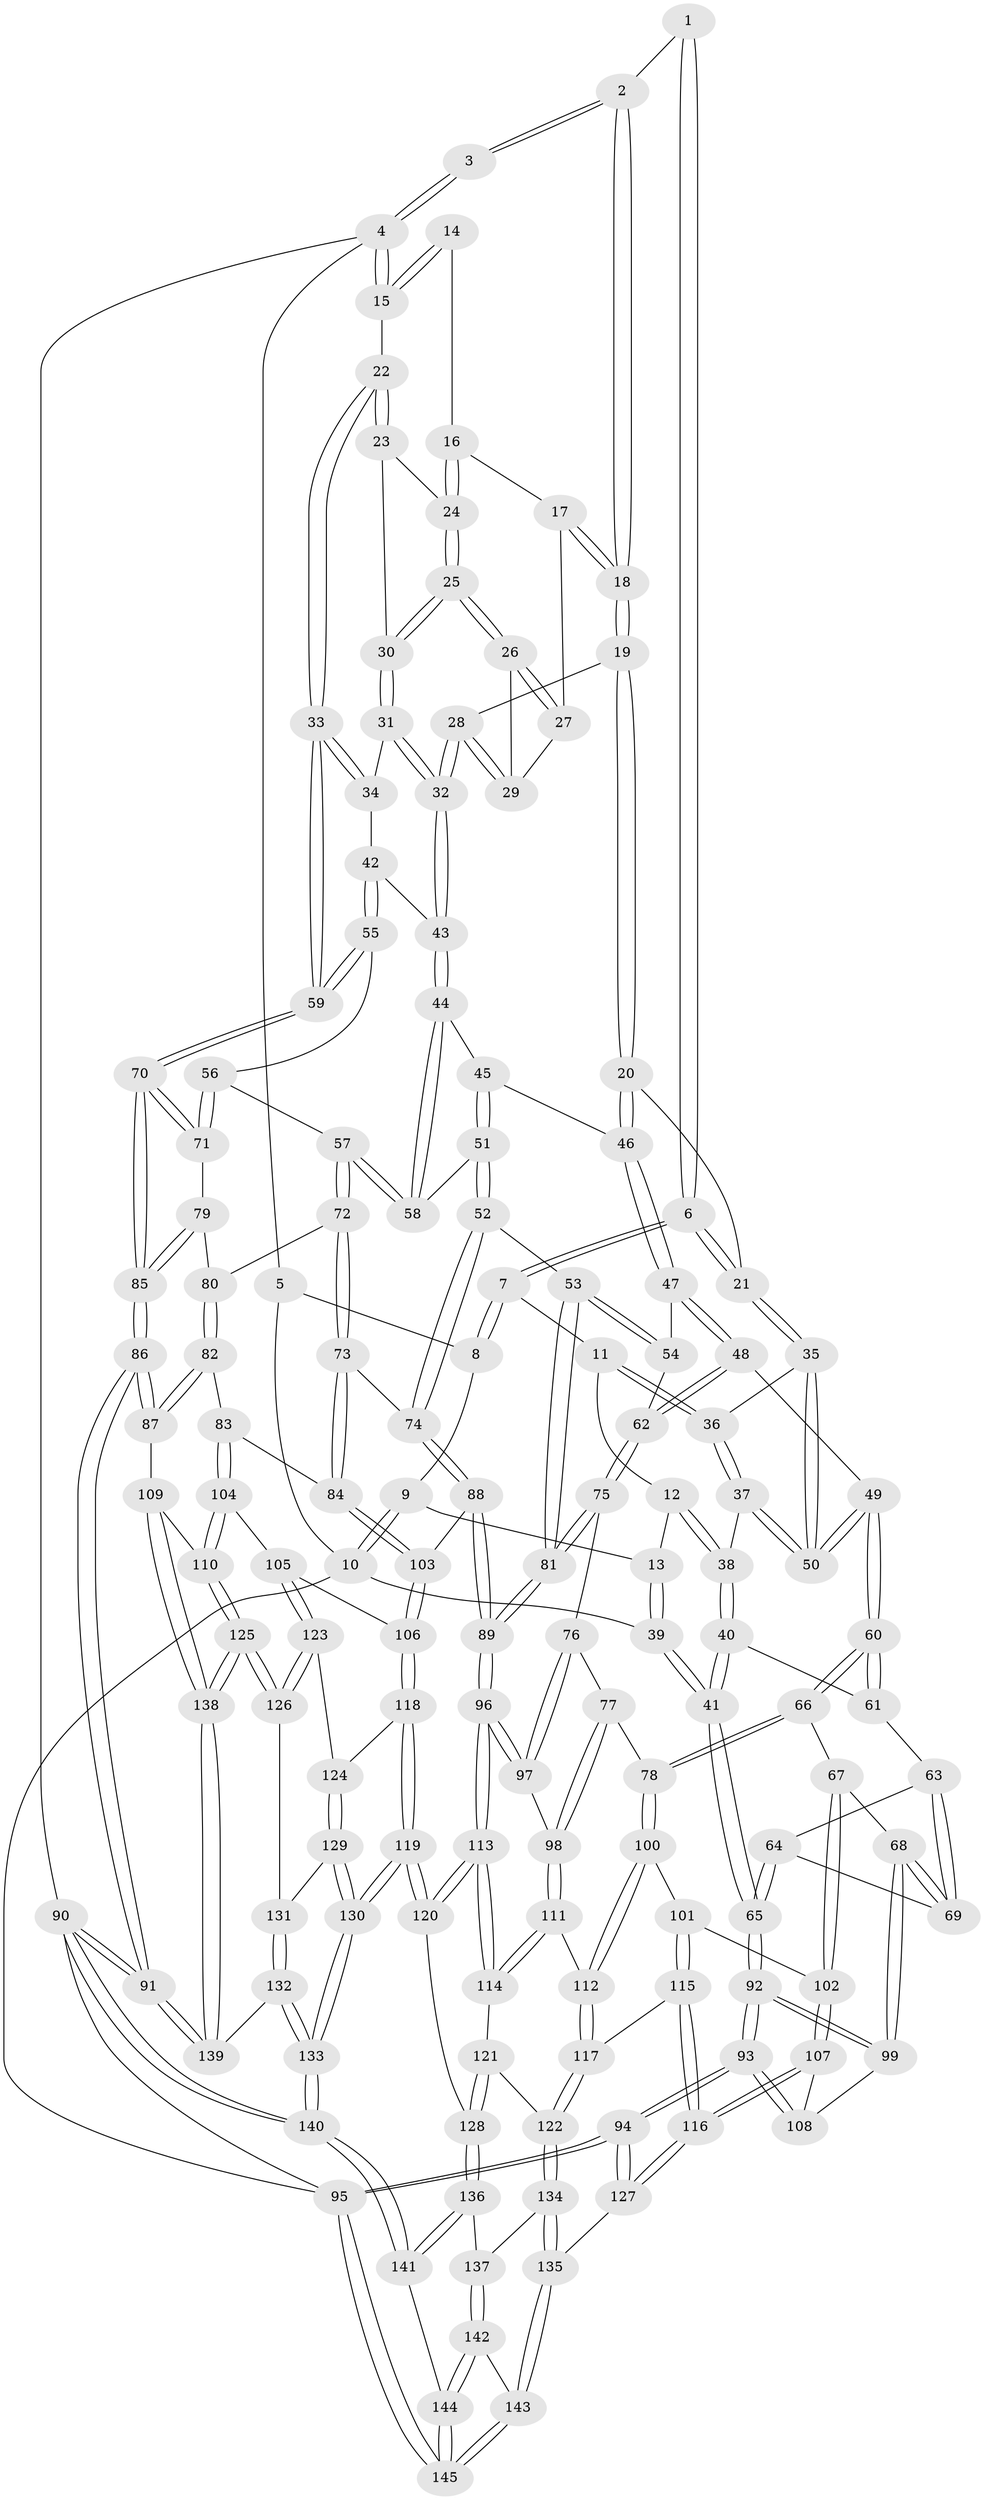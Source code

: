 // Generated by graph-tools (version 1.1) at 2025/16/03/09/25 04:16:59]
// undirected, 145 vertices, 359 edges
graph export_dot {
graph [start="1"]
  node [color=gray90,style=filled];
  1 [pos="+0.34699987179273467+0"];
  2 [pos="+0.6885746816885785+0"];
  3 [pos="+0.8281483792371285+0"];
  4 [pos="+1+0"];
  5 [pos="+0.0724768120423513+0"];
  6 [pos="+0.34060837336497907+0.11460337645156572"];
  7 [pos="+0.20611155494098846+0.11583677748428899"];
  8 [pos="+0.12033528677469076+0"];
  9 [pos="+0.07472241749868341+0.048125329855068885"];
  10 [pos="+0+0.10583619642539933"];
  11 [pos="+0.1689301551737828+0.1614606052482036"];
  12 [pos="+0.04738264000162522+0.191276969144664"];
  13 [pos="+0.022187966768498508+0.18649909834577028"];
  14 [pos="+0.9381716107156596+0.06036465698871239"];
  15 [pos="+1+0"];
  16 [pos="+0.9334147791877544+0.0787021032362295"];
  17 [pos="+0.8826552707088942+0.09570566262857996"];
  18 [pos="+0.6691402874425194+0.0038087584923768175"];
  19 [pos="+0.6395206058386491+0.1137116103867817"];
  20 [pos="+0.6243888853532328+0.1361791938038987"];
  21 [pos="+0.3645988079230651+0.13962299041988127"];
  22 [pos="+1+0.1765478446357654"];
  23 [pos="+0.9839183367562016+0.13110062421067886"];
  24 [pos="+0.935733311158542+0.08289995502886247"];
  25 [pos="+0.911536073529953+0.16596239690040182"];
  26 [pos="+0.9087655802534476+0.1645307040818996"];
  27 [pos="+0.882339757375287+0.09933353845891628"];
  28 [pos="+0.8050716793544385+0.17898132187632826"];
  29 [pos="+0.8572522507328452+0.15729971996137004"];
  30 [pos="+0.9278522121111787+0.18566559988933762"];
  31 [pos="+0.929156756357171+0.21237530475005917"];
  32 [pos="+0.8762964815482939+0.25833589123625317"];
  33 [pos="+1+0.21571571642285348"];
  34 [pos="+1+0.235632655042694"];
  35 [pos="+0.33711859466122296+0.28049310910874303"];
  36 [pos="+0.18631001237093173+0.24201105834639855"];
  37 [pos="+0.14804278505315677+0.3200268338691456"];
  38 [pos="+0.13877773495290432+0.32579500114682947"];
  39 [pos="+0+0.24236042006503375"];
  40 [pos="+0.13134903918172242+0.3392378011442732"];
  41 [pos="+0+0.3737848156932971"];
  42 [pos="+0.9270082340105992+0.32996272939049826"];
  43 [pos="+0.8715255799114112+0.3067069950820665"];
  44 [pos="+0.8267978476047819+0.3376598292125206"];
  45 [pos="+0.6716060313094323+0.2278822083331078"];
  46 [pos="+0.6260050986447754+0.1938189351429201"];
  47 [pos="+0.6180127012127324+0.22024758754354917"];
  48 [pos="+0.36812097853753245+0.35413909703889457"];
  49 [pos="+0.3470773874732887+0.35012454222166267"];
  50 [pos="+0.34328734654148835+0.34153861571333255"];
  51 [pos="+0.7687065287182431+0.4066232813922086"];
  52 [pos="+0.730807310138871+0.4408167414331773"];
  53 [pos="+0.6934090540240653+0.43413533673801913"];
  54 [pos="+0.6142169623339556+0.29609376578211927"];
  55 [pos="+0.9578090208548082+0.35772958174446545"];
  56 [pos="+0.9292904519238522+0.42676478564416054"];
  57 [pos="+0.8887196709798578+0.4539384276094013"];
  58 [pos="+0.8183371420851336+0.3660575461313378"];
  59 [pos="+1+0.37598378810484656"];
  60 [pos="+0.3034437935923012+0.43698558948448435"];
  61 [pos="+0.14527429638378406+0.39320536692685626"];
  62 [pos="+0.5014693783629393+0.43075024993885314"];
  63 [pos="+0.1441357224447329+0.3961358215589076"];
  64 [pos="+0.02717694942748037+0.45148961261375303"];
  65 [pos="+0+0.4088550121358654"];
  66 [pos="+0.2967865642150256+0.49962698058816224"];
  67 [pos="+0.2667879276091881+0.5142154759080495"];
  68 [pos="+0.15083980325906085+0.5407551966845319"];
  69 [pos="+0.1392294988191264+0.5175605586428101"];
  70 [pos="+1+0.5517322707962898"];
  71 [pos="+1+0.48314262648724987"];
  72 [pos="+0.8869951321031729+0.4647880264466"];
  73 [pos="+0.8044902626593997+0.5344709081543704"];
  74 [pos="+0.7725545590457917+0.5059441210910911"];
  75 [pos="+0.5123854564798447+0.47273907244887153"];
  76 [pos="+0.45939604111171206+0.5185446530626041"];
  77 [pos="+0.4481643598121429+0.5228847540674059"];
  78 [pos="+0.3481547208542764+0.5497084968926261"];
  79 [pos="+0.9166129981904606+0.486869713851196"];
  80 [pos="+0.9091067840689708+0.4867741805243422"];
  81 [pos="+0.5947245058962769+0.5275852228067236"];
  82 [pos="+0.9449114134334997+0.5767732428505893"];
  83 [pos="+0.8159401189422343+0.5571534502127253"];
  84 [pos="+0.8046815342189853+0.535376961832863"];
  85 [pos="+1+0.6492630099378622"];
  86 [pos="+1+0.6865551747747624"];
  87 [pos="+1+0.6709139091343979"];
  88 [pos="+0.6215411884535079+0.6065040109633114"];
  89 [pos="+0.6102925618161495+0.6032884156149033"];
  90 [pos="+1+1"];
  91 [pos="+1+0.7824526758036061"];
  92 [pos="+0+0.4949132136081125"];
  93 [pos="+0+0.698539758892603"];
  94 [pos="+0+0.8708507777577754"];
  95 [pos="+0+1"];
  96 [pos="+0.5903588616112784+0.6240284119808245"];
  97 [pos="+0.4855598730390513+0.6000228554414214"];
  98 [pos="+0.45191716985286634+0.6200199427895109"];
  99 [pos="+0.1494770871539957+0.5432739879860744"];
  100 [pos="+0.34977342316494797+0.558496857166381"];
  101 [pos="+0.27619064399241966+0.6499105145076898"];
  102 [pos="+0.24323818647569598+0.6408113031682147"];
  103 [pos="+0.6681984245776286+0.6301695164604942"];
  104 [pos="+0.8124535450510059+0.6594558627140465"];
  105 [pos="+0.8028942304931144+0.6634072149569239"];
  106 [pos="+0.6996541566057046+0.6592508514043043"];
  107 [pos="+0.16439405011359962+0.6751832884538943"];
  108 [pos="+0.1450174546140137+0.5552534387718104"];
  109 [pos="+0.9913030617242836+0.6896139583141153"];
  110 [pos="+0.8634280242795848+0.6862815150793764"];
  111 [pos="+0.4200461821667123+0.6481234382213349"];
  112 [pos="+0.3870335516854179+0.6385495404573246"];
  113 [pos="+0.5419461209878321+0.7213982549959265"];
  114 [pos="+0.4590448687020491+0.6858114983916633"];
  115 [pos="+0.3183107909820259+0.7316288233702949"];
  116 [pos="+0.13920777846271673+0.7710244091399975"];
  117 [pos="+0.3227467136822011+0.732321323074979"];
  118 [pos="+0.6932798124238483+0.7462557939804926"];
  119 [pos="+0.5986467374664062+0.8182929390584441"];
  120 [pos="+0.5516687581836375+0.7905575004976964"];
  121 [pos="+0.40219184675953146+0.7515047934962718"];
  122 [pos="+0.32973868588557287+0.7413348480622813"];
  123 [pos="+0.7734976652189233+0.7378583748427563"];
  124 [pos="+0.7309039432565039+0.760604103489206"];
  125 [pos="+0.8272996412009942+0.8010053312927542"];
  126 [pos="+0.8151874552951288+0.7908853534368959"];
  127 [pos="+0.11528294762897595+0.7978160128375174"];
  128 [pos="+0.4845902645087701+0.8264664091204598"];
  129 [pos="+0.737620778918186+0.7750398681857384"];
  130 [pos="+0.6498751398462591+0.9025547414875923"];
  131 [pos="+0.7380045001134473+0.7755934799387584"];
  132 [pos="+0.7945335708216614+0.9461254224424723"];
  133 [pos="+0.7344224897283969+1"];
  134 [pos="+0.3505347488620672+0.8556612822038085"];
  135 [pos="+0.22669391758845872+0.8943526584687366"];
  136 [pos="+0.43094617915206374+0.8846023743656267"];
  137 [pos="+0.4070229695750777+0.884593117933919"];
  138 [pos="+0.8392242499824716+0.8517713126429918"];
  139 [pos="+0.8342790563558122+0.8932931557151867"];
  140 [pos="+0.729512865171977+1"];
  141 [pos="+0.5885035962575101+1"];
  142 [pos="+0.3577529275205307+0.9585621976635618"];
  143 [pos="+0.24460705995982568+0.991528828314736"];
  144 [pos="+0.45761104284043247+1"];
  145 [pos="+0.17410062456012976+1"];
  1 -- 2;
  1 -- 6;
  1 -- 6;
  2 -- 3;
  2 -- 3;
  2 -- 18;
  2 -- 18;
  3 -- 4;
  3 -- 4;
  4 -- 5;
  4 -- 15;
  4 -- 15;
  4 -- 90;
  5 -- 8;
  5 -- 10;
  6 -- 7;
  6 -- 7;
  6 -- 21;
  6 -- 21;
  7 -- 8;
  7 -- 8;
  7 -- 11;
  8 -- 9;
  9 -- 10;
  9 -- 10;
  9 -- 13;
  10 -- 39;
  10 -- 95;
  11 -- 12;
  11 -- 36;
  11 -- 36;
  12 -- 13;
  12 -- 38;
  12 -- 38;
  13 -- 39;
  13 -- 39;
  14 -- 15;
  14 -- 15;
  14 -- 16;
  15 -- 22;
  16 -- 17;
  16 -- 24;
  16 -- 24;
  17 -- 18;
  17 -- 18;
  17 -- 27;
  18 -- 19;
  18 -- 19;
  19 -- 20;
  19 -- 20;
  19 -- 28;
  20 -- 21;
  20 -- 46;
  20 -- 46;
  21 -- 35;
  21 -- 35;
  22 -- 23;
  22 -- 23;
  22 -- 33;
  22 -- 33;
  23 -- 24;
  23 -- 30;
  24 -- 25;
  24 -- 25;
  25 -- 26;
  25 -- 26;
  25 -- 30;
  25 -- 30;
  26 -- 27;
  26 -- 27;
  26 -- 29;
  27 -- 29;
  28 -- 29;
  28 -- 29;
  28 -- 32;
  28 -- 32;
  30 -- 31;
  30 -- 31;
  31 -- 32;
  31 -- 32;
  31 -- 34;
  32 -- 43;
  32 -- 43;
  33 -- 34;
  33 -- 34;
  33 -- 59;
  33 -- 59;
  34 -- 42;
  35 -- 36;
  35 -- 50;
  35 -- 50;
  36 -- 37;
  36 -- 37;
  37 -- 38;
  37 -- 50;
  37 -- 50;
  38 -- 40;
  38 -- 40;
  39 -- 41;
  39 -- 41;
  40 -- 41;
  40 -- 41;
  40 -- 61;
  41 -- 65;
  41 -- 65;
  42 -- 43;
  42 -- 55;
  42 -- 55;
  43 -- 44;
  43 -- 44;
  44 -- 45;
  44 -- 58;
  44 -- 58;
  45 -- 46;
  45 -- 51;
  45 -- 51;
  46 -- 47;
  46 -- 47;
  47 -- 48;
  47 -- 48;
  47 -- 54;
  48 -- 49;
  48 -- 62;
  48 -- 62;
  49 -- 50;
  49 -- 50;
  49 -- 60;
  49 -- 60;
  51 -- 52;
  51 -- 52;
  51 -- 58;
  52 -- 53;
  52 -- 74;
  52 -- 74;
  53 -- 54;
  53 -- 54;
  53 -- 81;
  53 -- 81;
  54 -- 62;
  55 -- 56;
  55 -- 59;
  55 -- 59;
  56 -- 57;
  56 -- 71;
  56 -- 71;
  57 -- 58;
  57 -- 58;
  57 -- 72;
  57 -- 72;
  59 -- 70;
  59 -- 70;
  60 -- 61;
  60 -- 61;
  60 -- 66;
  60 -- 66;
  61 -- 63;
  62 -- 75;
  62 -- 75;
  63 -- 64;
  63 -- 69;
  63 -- 69;
  64 -- 65;
  64 -- 65;
  64 -- 69;
  65 -- 92;
  65 -- 92;
  66 -- 67;
  66 -- 78;
  66 -- 78;
  67 -- 68;
  67 -- 102;
  67 -- 102;
  68 -- 69;
  68 -- 69;
  68 -- 99;
  68 -- 99;
  70 -- 71;
  70 -- 71;
  70 -- 85;
  70 -- 85;
  71 -- 79;
  72 -- 73;
  72 -- 73;
  72 -- 80;
  73 -- 74;
  73 -- 84;
  73 -- 84;
  74 -- 88;
  74 -- 88;
  75 -- 76;
  75 -- 81;
  75 -- 81;
  76 -- 77;
  76 -- 97;
  76 -- 97;
  77 -- 78;
  77 -- 98;
  77 -- 98;
  78 -- 100;
  78 -- 100;
  79 -- 80;
  79 -- 85;
  79 -- 85;
  80 -- 82;
  80 -- 82;
  81 -- 89;
  81 -- 89;
  82 -- 83;
  82 -- 87;
  82 -- 87;
  83 -- 84;
  83 -- 104;
  83 -- 104;
  84 -- 103;
  84 -- 103;
  85 -- 86;
  85 -- 86;
  86 -- 87;
  86 -- 87;
  86 -- 91;
  86 -- 91;
  87 -- 109;
  88 -- 89;
  88 -- 89;
  88 -- 103;
  89 -- 96;
  89 -- 96;
  90 -- 91;
  90 -- 91;
  90 -- 140;
  90 -- 140;
  90 -- 95;
  91 -- 139;
  91 -- 139;
  92 -- 93;
  92 -- 93;
  92 -- 99;
  92 -- 99;
  93 -- 94;
  93 -- 94;
  93 -- 108;
  93 -- 108;
  94 -- 95;
  94 -- 95;
  94 -- 127;
  94 -- 127;
  95 -- 145;
  95 -- 145;
  96 -- 97;
  96 -- 97;
  96 -- 113;
  96 -- 113;
  97 -- 98;
  98 -- 111;
  98 -- 111;
  99 -- 108;
  100 -- 101;
  100 -- 112;
  100 -- 112;
  101 -- 102;
  101 -- 115;
  101 -- 115;
  102 -- 107;
  102 -- 107;
  103 -- 106;
  103 -- 106;
  104 -- 105;
  104 -- 110;
  104 -- 110;
  105 -- 106;
  105 -- 123;
  105 -- 123;
  106 -- 118;
  106 -- 118;
  107 -- 108;
  107 -- 116;
  107 -- 116;
  109 -- 110;
  109 -- 138;
  109 -- 138;
  110 -- 125;
  110 -- 125;
  111 -- 112;
  111 -- 114;
  111 -- 114;
  112 -- 117;
  112 -- 117;
  113 -- 114;
  113 -- 114;
  113 -- 120;
  113 -- 120;
  114 -- 121;
  115 -- 116;
  115 -- 116;
  115 -- 117;
  116 -- 127;
  116 -- 127;
  117 -- 122;
  117 -- 122;
  118 -- 119;
  118 -- 119;
  118 -- 124;
  119 -- 120;
  119 -- 120;
  119 -- 130;
  119 -- 130;
  120 -- 128;
  121 -- 122;
  121 -- 128;
  121 -- 128;
  122 -- 134;
  122 -- 134;
  123 -- 124;
  123 -- 126;
  123 -- 126;
  124 -- 129;
  124 -- 129;
  125 -- 126;
  125 -- 126;
  125 -- 138;
  125 -- 138;
  126 -- 131;
  127 -- 135;
  128 -- 136;
  128 -- 136;
  129 -- 130;
  129 -- 130;
  129 -- 131;
  130 -- 133;
  130 -- 133;
  131 -- 132;
  131 -- 132;
  132 -- 133;
  132 -- 133;
  132 -- 139;
  133 -- 140;
  133 -- 140;
  134 -- 135;
  134 -- 135;
  134 -- 137;
  135 -- 143;
  135 -- 143;
  136 -- 137;
  136 -- 141;
  136 -- 141;
  137 -- 142;
  137 -- 142;
  138 -- 139;
  138 -- 139;
  140 -- 141;
  140 -- 141;
  141 -- 144;
  142 -- 143;
  142 -- 144;
  142 -- 144;
  143 -- 145;
  143 -- 145;
  144 -- 145;
  144 -- 145;
}
